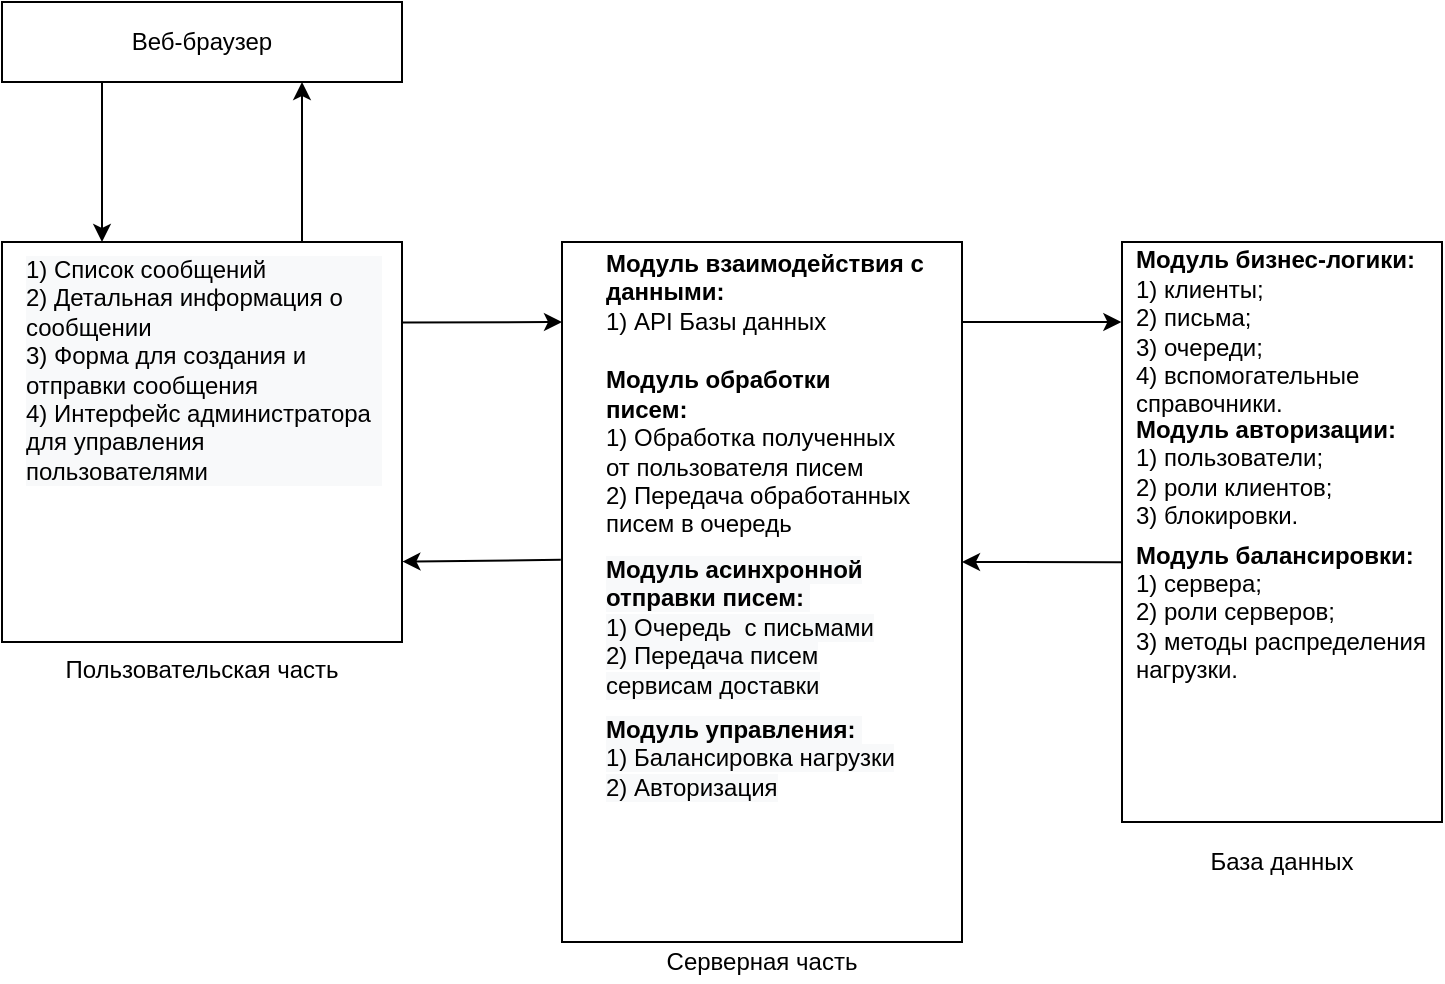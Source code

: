 <mxfile version="13.10.9" type="device"><diagram id="tGztJYsRLC5-EURzHx0J" name="Page-1"><mxGraphModel dx="81" dy="45" grid="1" gridSize="10" guides="1" tooltips="1" connect="1" arrows="1" fold="1" page="1" pageScale="1" pageWidth="827" pageHeight="1169" math="0" shadow="0"><root><mxCell id="0"/><mxCell id="1" parent="0"/><mxCell id="X5PsRjlbJNKuk-mdJFiT-6" style="edgeStyle=orthogonalEdgeStyle;rounded=0;orthogonalLoop=1;jettySize=auto;html=1;exitX=0.75;exitY=0;exitDx=0;exitDy=0;entryX=0.75;entryY=1;entryDx=0;entryDy=0;" edge="1" parent="1" source="X5PsRjlbJNKuk-mdJFiT-1" target="X5PsRjlbJNKuk-mdJFiT-3"><mxGeometry relative="1" as="geometry"/></mxCell><mxCell id="X5PsRjlbJNKuk-mdJFiT-5" style="edgeStyle=orthogonalEdgeStyle;rounded=0;orthogonalLoop=1;jettySize=auto;html=1;exitX=0.25;exitY=1;exitDx=0;exitDy=0;entryX=0.25;entryY=0;entryDx=0;entryDy=0;" edge="1" parent="1" source="X5PsRjlbJNKuk-mdJFiT-3" target="X5PsRjlbJNKuk-mdJFiT-1"><mxGeometry relative="1" as="geometry"/></mxCell><mxCell id="X5PsRjlbJNKuk-mdJFiT-3" value="Веб-браузер" style="rounded=0;whiteSpace=wrap;html=1;align=center;" vertex="1" parent="1"><mxGeometry x="40" y="120" width="200" height="40" as="geometry"/></mxCell><mxCell id="X5PsRjlbJNKuk-mdJFiT-10" value="Серверная часть" style="text;html=1;strokeColor=none;fillColor=none;align=center;verticalAlign=middle;whiteSpace=wrap;rounded=0;" vertex="1" parent="1"><mxGeometry x="360" y="590" width="120" height="20" as="geometry"/></mxCell><mxCell id="X5PsRjlbJNKuk-mdJFiT-12" value="" style="group" vertex="1" connectable="0" parent="1"><mxGeometry x="40" y="240" width="200" height="238.57" as="geometry"/></mxCell><mxCell id="X5PsRjlbJNKuk-mdJFiT-1" value="" style="rounded=0;whiteSpace=wrap;html=1;align=left;" vertex="1" parent="X5PsRjlbJNKuk-mdJFiT-12"><mxGeometry width="200" height="200" as="geometry"/></mxCell><mxCell id="X5PsRjlbJNKuk-mdJFiT-2" value="&lt;font face=&quot;helvetica&quot;&gt;Пользовательская часть&lt;/font&gt;" style="text;whiteSpace=wrap;html=1;align=center;" vertex="1" parent="X5PsRjlbJNKuk-mdJFiT-12"><mxGeometry x="20" y="199.999" width="160" height="28.571" as="geometry"/></mxCell><mxCell id="X5PsRjlbJNKuk-mdJFiT-11" value="&lt;div style=&quot;color: rgb(0 , 0 , 0) ; font-family: &amp;#34;helvetica&amp;#34; ; font-size: 12px ; font-style: normal ; font-weight: 400 ; letter-spacing: normal ; text-align: left ; text-indent: 0px ; text-transform: none ; word-spacing: 0px ; background-color: rgb(248 , 249 , 250)&quot;&gt;&lt;span&gt;1) Список сообщений&lt;/span&gt;&lt;/div&gt;&lt;div style=&quot;color: rgb(0 , 0 , 0) ; font-family: &amp;#34;helvetica&amp;#34; ; font-size: 12px ; font-style: normal ; font-weight: 400 ; letter-spacing: normal ; text-align: left ; text-indent: 0px ; text-transform: none ; word-spacing: 0px ; background-color: rgb(248 , 249 , 250)&quot;&gt;&lt;span&gt;2) Детальная информация о&amp;nbsp; сообщении&lt;/span&gt;&lt;/div&gt;&lt;div style=&quot;color: rgb(0 , 0 , 0) ; font-family: &amp;#34;helvetica&amp;#34; ; font-size: 12px ; font-style: normal ; font-weight: 400 ; letter-spacing: normal ; text-align: left ; text-indent: 0px ; text-transform: none ; word-spacing: 0px ; background-color: rgb(248 , 249 , 250)&quot;&gt;&lt;span&gt;3) Форма для создания и отправки сообщения&lt;/span&gt;&lt;/div&gt;&lt;div style=&quot;color: rgb(0 , 0 , 0) ; font-family: &amp;#34;helvetica&amp;#34; ; font-size: 12px ; font-style: normal ; font-weight: 400 ; letter-spacing: normal ; text-align: left ; text-indent: 0px ; text-transform: none ; word-spacing: 0px ; background-color: rgb(248 , 249 , 250)&quot;&gt;4) Интерфейс администратора для управления пользователями&lt;/div&gt;" style="text;whiteSpace=wrap;html=1;" vertex="1" parent="X5PsRjlbJNKuk-mdJFiT-12"><mxGeometry x="10" width="180" height="140" as="geometry"/></mxCell><mxCell id="X5PsRjlbJNKuk-mdJFiT-9" value="" style="rounded=0;whiteSpace=wrap;html=1;align=center;" vertex="1" parent="1"><mxGeometry x="320" y="240" width="200" height="350" as="geometry"/></mxCell><mxCell id="X5PsRjlbJNKuk-mdJFiT-13" value="&lt;b&gt;Модуль взаимодействия с данными:&amp;nbsp;&lt;/b&gt;&lt;br&gt;1) API Базы данных" style="text;html=1;strokeColor=none;fillColor=none;align=left;verticalAlign=middle;whiteSpace=wrap;rounded=0;" vertex="1" parent="1"><mxGeometry x="340" y="250" width="170" height="30" as="geometry"/></mxCell><mxCell id="X5PsRjlbJNKuk-mdJFiT-14" value="&lt;b&gt;Модуль обработки писем:&amp;nbsp;&lt;/b&gt;&lt;br&gt;1) Обработка полученных от пользователя писем&lt;br&gt;2) Передача обработанных писем в очередь" style="text;html=1;strokeColor=none;fillColor=none;align=left;verticalAlign=middle;whiteSpace=wrap;rounded=0;" vertex="1" parent="1"><mxGeometry x="340" y="300" width="160" height="90" as="geometry"/></mxCell><mxCell id="X5PsRjlbJNKuk-mdJFiT-20" value="&lt;b style=&quot;color: rgb(0 , 0 , 0) ; font-family: &amp;#34;helvetica&amp;#34; ; font-size: 12px ; font-style: normal ; letter-spacing: normal ; text-align: left ; text-indent: 0px ; text-transform: none ; word-spacing: 0px ; background-color: rgb(248 , 249 , 250)&quot;&gt;Модуль асинхронной отправки писем:&amp;nbsp;&lt;/b&gt;&lt;br style=&quot;color: rgb(0 , 0 , 0) ; font-family: &amp;#34;helvetica&amp;#34; ; font-size: 12px ; font-style: normal ; font-weight: 400 ; letter-spacing: normal ; text-align: left ; text-indent: 0px ; text-transform: none ; word-spacing: 0px ; background-color: rgb(248 , 249 , 250)&quot;&gt;&lt;span style=&quot;color: rgb(0 , 0 , 0) ; font-family: &amp;#34;helvetica&amp;#34; ; font-size: 12px ; font-style: normal ; font-weight: 400 ; letter-spacing: normal ; text-align: left ; text-indent: 0px ; text-transform: none ; word-spacing: 0px ; background-color: rgb(248 , 249 , 250) ; display: inline ; float: none&quot;&gt;1) Очередь&amp;nbsp; с письмами&lt;br&gt;&lt;/span&gt;&lt;span style=&quot;color: rgb(0 , 0 , 0) ; font-family: &amp;#34;helvetica&amp;#34; ; font-size: 12px ; font-style: normal ; font-weight: 400 ; letter-spacing: normal ; text-align: left ; text-indent: 0px ; text-transform: none ; word-spacing: 0px ; background-color: rgb(248 , 249 , 250) ; display: inline ; float: none&quot;&gt;2) Передача писем сервисам доставки&lt;/span&gt;" style="text;whiteSpace=wrap;html=1;" vertex="1" parent="1"><mxGeometry x="340" y="390" width="160" height="70" as="geometry"/></mxCell><mxCell id="X5PsRjlbJNKuk-mdJFiT-21" value="&lt;b style=&quot;color: rgb(0 , 0 , 0) ; font-family: &amp;#34;helvetica&amp;#34; ; font-size: 12px ; font-style: normal ; letter-spacing: normal ; text-align: left ; text-indent: 0px ; text-transform: none ; word-spacing: 0px ; background-color: rgb(248 , 249 , 250)&quot;&gt;Модуль управления:&amp;nbsp;&lt;/b&gt;&lt;br style=&quot;color: rgb(0 , 0 , 0) ; font-family: &amp;#34;helvetica&amp;#34; ; font-size: 12px ; font-style: normal ; font-weight: 400 ; letter-spacing: normal ; text-align: left ; text-indent: 0px ; text-transform: none ; word-spacing: 0px ; background-color: rgb(248 , 249 , 250)&quot;&gt;&lt;span style=&quot;color: rgb(0 , 0 , 0) ; font-family: &amp;#34;helvetica&amp;#34; ; font-size: 12px ; font-style: normal ; font-weight: 400 ; letter-spacing: normal ; text-align: left ; text-indent: 0px ; text-transform: none ; word-spacing: 0px ; background-color: rgb(248 , 249 , 250) ; display: inline ; float: none&quot;&gt;1) Балансировка нагрузки&lt;br&gt;&lt;/span&gt;&lt;span style=&quot;color: rgb(0 , 0 , 0) ; font-family: &amp;#34;helvetica&amp;#34; ; font-size: 12px ; font-style: normal ; font-weight: 400 ; letter-spacing: normal ; text-align: left ; text-indent: 0px ; text-transform: none ; word-spacing: 0px ; background-color: rgb(248 , 249 , 250) ; display: inline ; float: none&quot;&gt;2) Авторизация&lt;/span&gt;" style="text;whiteSpace=wrap;html=1;" vertex="1" parent="1"><mxGeometry x="340" y="470" width="160" height="70" as="geometry"/></mxCell><mxCell id="X5PsRjlbJNKuk-mdJFiT-22" value="" style="rounded=0;whiteSpace=wrap;html=1;align=center;" vertex="1" parent="1"><mxGeometry x="600" y="240" width="160" height="290" as="geometry"/></mxCell><mxCell id="X5PsRjlbJNKuk-mdJFiT-23" value="База данных" style="text;html=1;strokeColor=none;fillColor=none;align=center;verticalAlign=middle;whiteSpace=wrap;rounded=0;" vertex="1" parent="1"><mxGeometry x="635" y="540" width="90" height="20" as="geometry"/></mxCell><mxCell id="X5PsRjlbJNKuk-mdJFiT-24" value="&lt;b&gt;Модуль бизнес-логики:&lt;/b&gt;&lt;br&gt;&lt;div&gt;1) клиенты;&lt;/div&gt;&lt;div&gt;2) письма;&lt;/div&gt;&lt;div&gt;3) очереди;&lt;/div&gt;&lt;div&gt;4) вспомогательные справочники.&lt;/div&gt;" style="text;html=1;strokeColor=none;fillColor=none;align=left;verticalAlign=middle;whiteSpace=wrap;rounded=0;" vertex="1" parent="1"><mxGeometry x="605" y="250" width="150" height="70" as="geometry"/></mxCell><mxCell id="X5PsRjlbJNKuk-mdJFiT-25" value="&lt;b&gt;Модуль авторизации:&lt;/b&gt;&lt;br&gt;&lt;div&gt;1) пользователи;&lt;/div&gt;&lt;div&gt;2) роли клиентов;&lt;/div&gt;&lt;div&gt;3) блокировки.&lt;/div&gt;" style="text;html=1;strokeColor=none;fillColor=none;align=left;verticalAlign=middle;whiteSpace=wrap;rounded=0;" vertex="1" parent="1"><mxGeometry x="605" y="320" width="150" height="70" as="geometry"/></mxCell><mxCell id="X5PsRjlbJNKuk-mdJFiT-27" value="&lt;b&gt;Модуль балансировки:&lt;/b&gt;&lt;br&gt;&lt;div&gt;1) сервера;&lt;/div&gt;&lt;div&gt;2) роли серверов;&lt;/div&gt;&lt;div&gt;3) методы распределения нагрузки.&lt;/div&gt;" style="text;html=1;strokeColor=none;fillColor=none;align=left;verticalAlign=middle;whiteSpace=wrap;rounded=0;" vertex="1" parent="1"><mxGeometry x="605" y="390" width="150" height="70" as="geometry"/></mxCell><mxCell id="X5PsRjlbJNKuk-mdJFiT-29" value="" style="endArrow=classic;html=1;exitX=1;exitY=0.201;exitDx=0;exitDy=0;exitPerimeter=0;" edge="1" parent="1" source="X5PsRjlbJNKuk-mdJFiT-1"><mxGeometry width="50" height="50" relative="1" as="geometry"><mxPoint x="239" y="280" as="sourcePoint"/><mxPoint x="320" y="280" as="targetPoint"/></mxGeometry></mxCell><mxCell id="X5PsRjlbJNKuk-mdJFiT-30" value="" style="endArrow=classic;html=1;exitX=-0.003;exitY=0.454;exitDx=0;exitDy=0;exitPerimeter=0;entryX=1.001;entryY=0.799;entryDx=0;entryDy=0;entryPerimeter=0;" edge="1" parent="1" source="X5PsRjlbJNKuk-mdJFiT-9" target="X5PsRjlbJNKuk-mdJFiT-1"><mxGeometry width="50" height="50" relative="1" as="geometry"><mxPoint x="270" y="420" as="sourcePoint"/><mxPoint x="320" y="370" as="targetPoint"/></mxGeometry></mxCell><mxCell id="X5PsRjlbJNKuk-mdJFiT-31" value="" style="endArrow=classic;html=1;exitX=0;exitY=0.552;exitDx=0;exitDy=0;exitPerimeter=0;entryX=1;entryY=0.457;entryDx=0;entryDy=0;entryPerimeter=0;" edge="1" parent="1" source="X5PsRjlbJNKuk-mdJFiT-22" target="X5PsRjlbJNKuk-mdJFiT-9"><mxGeometry width="50" height="50" relative="1" as="geometry"><mxPoint x="560" y="420" as="sourcePoint"/><mxPoint x="520" y="401" as="targetPoint"/><Array as="points"/></mxGeometry></mxCell><mxCell id="X5PsRjlbJNKuk-mdJFiT-32" value="" style="endArrow=classic;html=1;entryX=-0.002;entryY=0.138;entryDx=0;entryDy=0;entryPerimeter=0;" edge="1" parent="1" target="X5PsRjlbJNKuk-mdJFiT-22"><mxGeometry width="50" height="50" relative="1" as="geometry"><mxPoint x="520" y="280" as="sourcePoint"/><mxPoint x="590" y="270" as="targetPoint"/></mxGeometry></mxCell></root></mxGraphModel></diagram></mxfile>